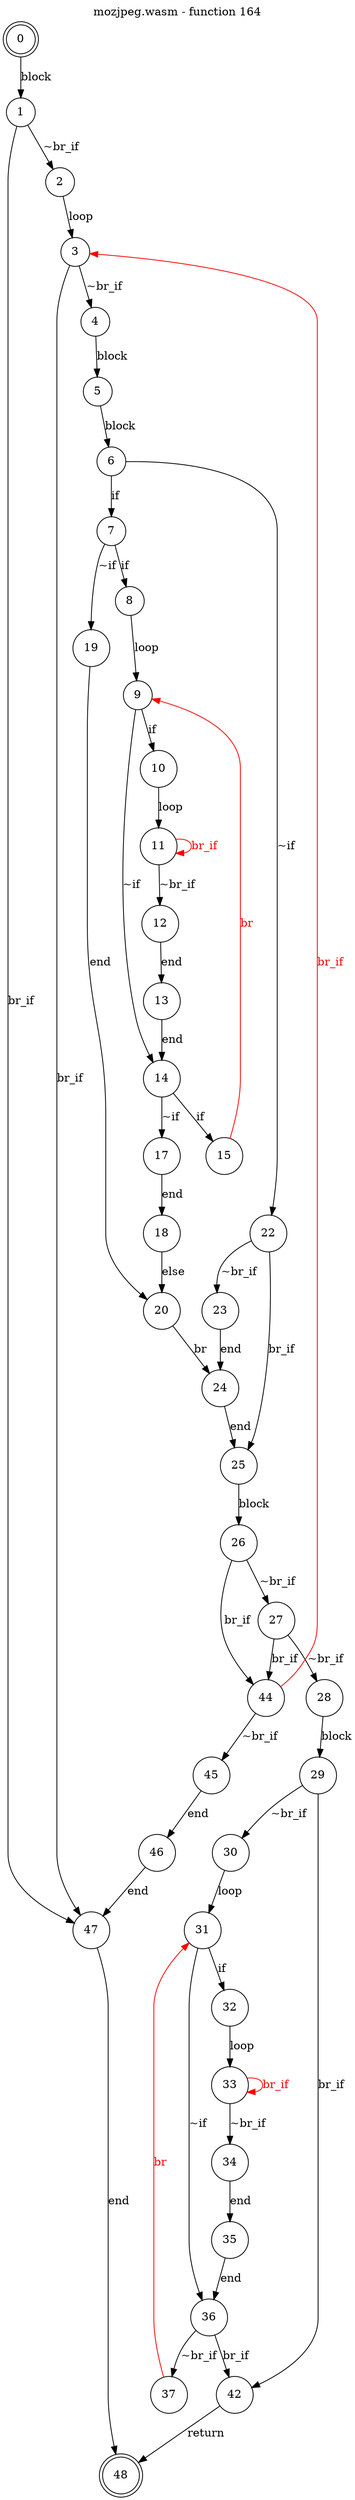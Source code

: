 digraph finite_state_machine {
    label = "mozjpeg.wasm - function 164"
    labelloc =  t
    labelfontsize = 16
    labelfontcolor = black
    labelfontname = "Helvetica"
    node [shape = doublecircle]; 0 48;
    node [shape = circle];
    0 -> 1[label="block"];
    1 -> 2[label="~br_if"];
    1 -> 47[label="br_if"];
    2 -> 3[label="loop"];
    3 -> 4[label="~br_if"];
    3 -> 47[label="br_if"];
    4 -> 5[label="block"];
    5 -> 6[label="block"];
    6 -> 7[label="if"];
    6 -> 22[label="~if"];
    7 -> 8[label="if"];
    7 -> 19[label="~if"];
    8 -> 9[label="loop"];
    9 -> 10[label="if"];
    9 -> 14[label="~if"];
    10 -> 11[label="loop"];
    11 -> 12[label="~br_if"];
    11 -> 11[color="red" fontcolor="red" label="br_if"];
    12 -> 13[label="end"];
    13 -> 14[label="end"];
    14 -> 15[label="if"];
    14 -> 17[label="~if"];
    15 -> 9[color="red" fontcolor="red" label="br"];
    17 -> 18[label="end"];
    18 -> 20[label="else"];
    19 -> 20[label="end"];
    20 -> 24[label="br"];
    22 -> 23[label="~br_if"];
    22 -> 25[label="br_if"];
    23 -> 24[label="end"];
    24 -> 25[label="end"];
    25 -> 26[label="block"];
    26 -> 27[label="~br_if"];
    26 -> 44[label="br_if"];
    27 -> 28[label="~br_if"];
    27 -> 44[label="br_if"];
    28 -> 29[label="block"];
    29 -> 30[label="~br_if"];
    29 -> 42[label="br_if"];
    30 -> 31[label="loop"];
    31 -> 32[label="if"];
    31 -> 36[label="~if"];
    32 -> 33[label="loop"];
    33 -> 34[label="~br_if"];
    33 -> 33[color="red" fontcolor="red" label="br_if"];
    34 -> 35[label="end"];
    35 -> 36[label="end"];
    36 -> 37[label="~br_if"];
    36 -> 42[label="br_if"];
    37 -> 31[color="red" fontcolor="red" label="br"];
    42 -> 48[label="return"];
    44 -> 45[label="~br_if"];
    44 -> 3[color="red" fontcolor="red" label="br_if"];
    45 -> 46[label="end"];
    46 -> 47[label="end"];
    47 -> 48[label="end"];
}
